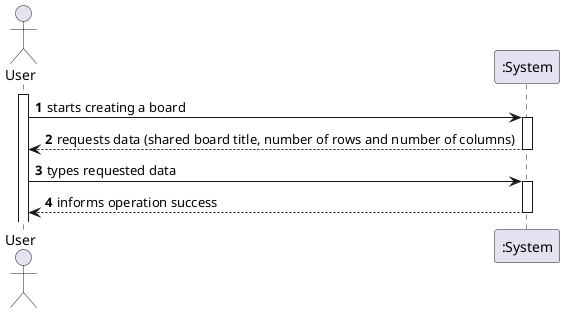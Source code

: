 @startuml

autonumber
actor "User" as usr

participant ":System" as sys


activate usr
usr -> sys : starts creating a board

activate sys
sys --> usr : requests data (shared board title, number of rows and number of columns)
deactivate sys
usr -> sys : types requested data

activate sys
sys --> usr : informs operation success
deactivate sys


@enduml
